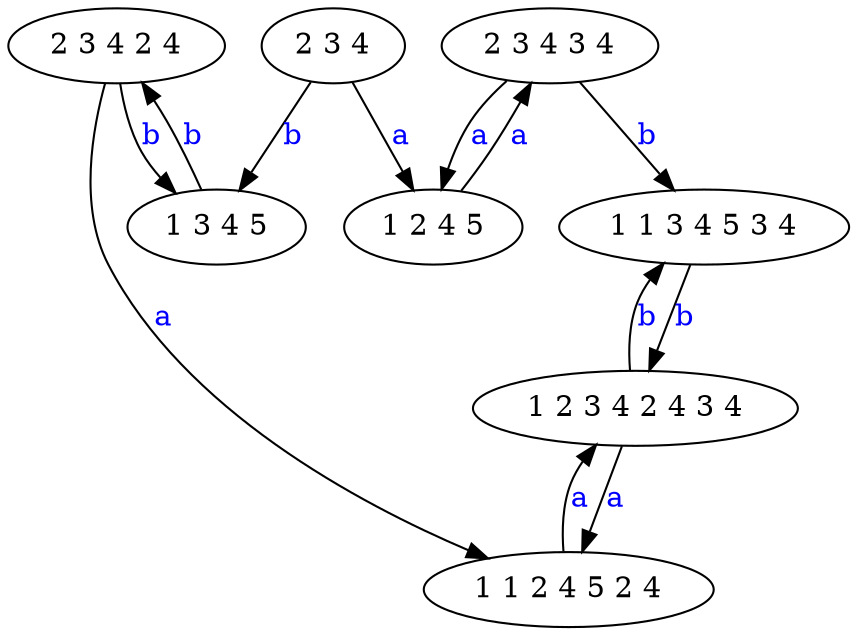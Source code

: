 digraph G {
	"2 3 4 3 4"->"1 1 3 4 5 3 4"[ label=<<font color="blue">b</font>> ];
	"2 3 4 3 4"->"1 2 4 5"[ label=<<font color="blue">a</font>> ];
	"1 1 2 4 5 2 4"->"1 2 3 4 2 4 3 4"[ label=<<font color="blue">a</font>> ];
	"1 2 3 4 2 4 3 4"->"1 1 2 4 5 2 4"[ label=<<font color="blue">a</font>> ];
	"1 3 4 5"->"2 3 4 2 4"[ label=<<font color="blue">b</font>> ];
	"1 2 4 5"->"2 3 4 3 4"[ label=<<font color="blue">a</font>> ];
	"2 3 4 2 4"->"1 1 2 4 5 2 4"[ label=<<font color="blue">a</font>> ];
	"1 1 3 4 5 3 4"->"1 2 3 4 2 4 3 4"[ label=<<font color="blue">b</font>> ];
	"1 2 3 4 2 4 3 4"->"1 1 3 4 5 3 4"[ label=<<font color="blue">b</font>> ];
	"2 3 4"->"1 3 4 5"[ label=<<font color="blue">b</font>> ];
	"2 3 4"->"1 2 4 5"[ label=<<font color="blue">a</font>> ];
	"2 3 4 2 4"->"1 3 4 5"[ label=<<font color="blue">b</font>> ];
	"1 1 2 4 5 2 4";
	"1 1 3 4 5 3 4";
	"1 2 3 4 2 4 3 4";
	"1 2 4 5";
	"1 3 4 5";
	"2 3 4 2 4";
	"2 3 4 3 4";
	"2 3 4";

}
